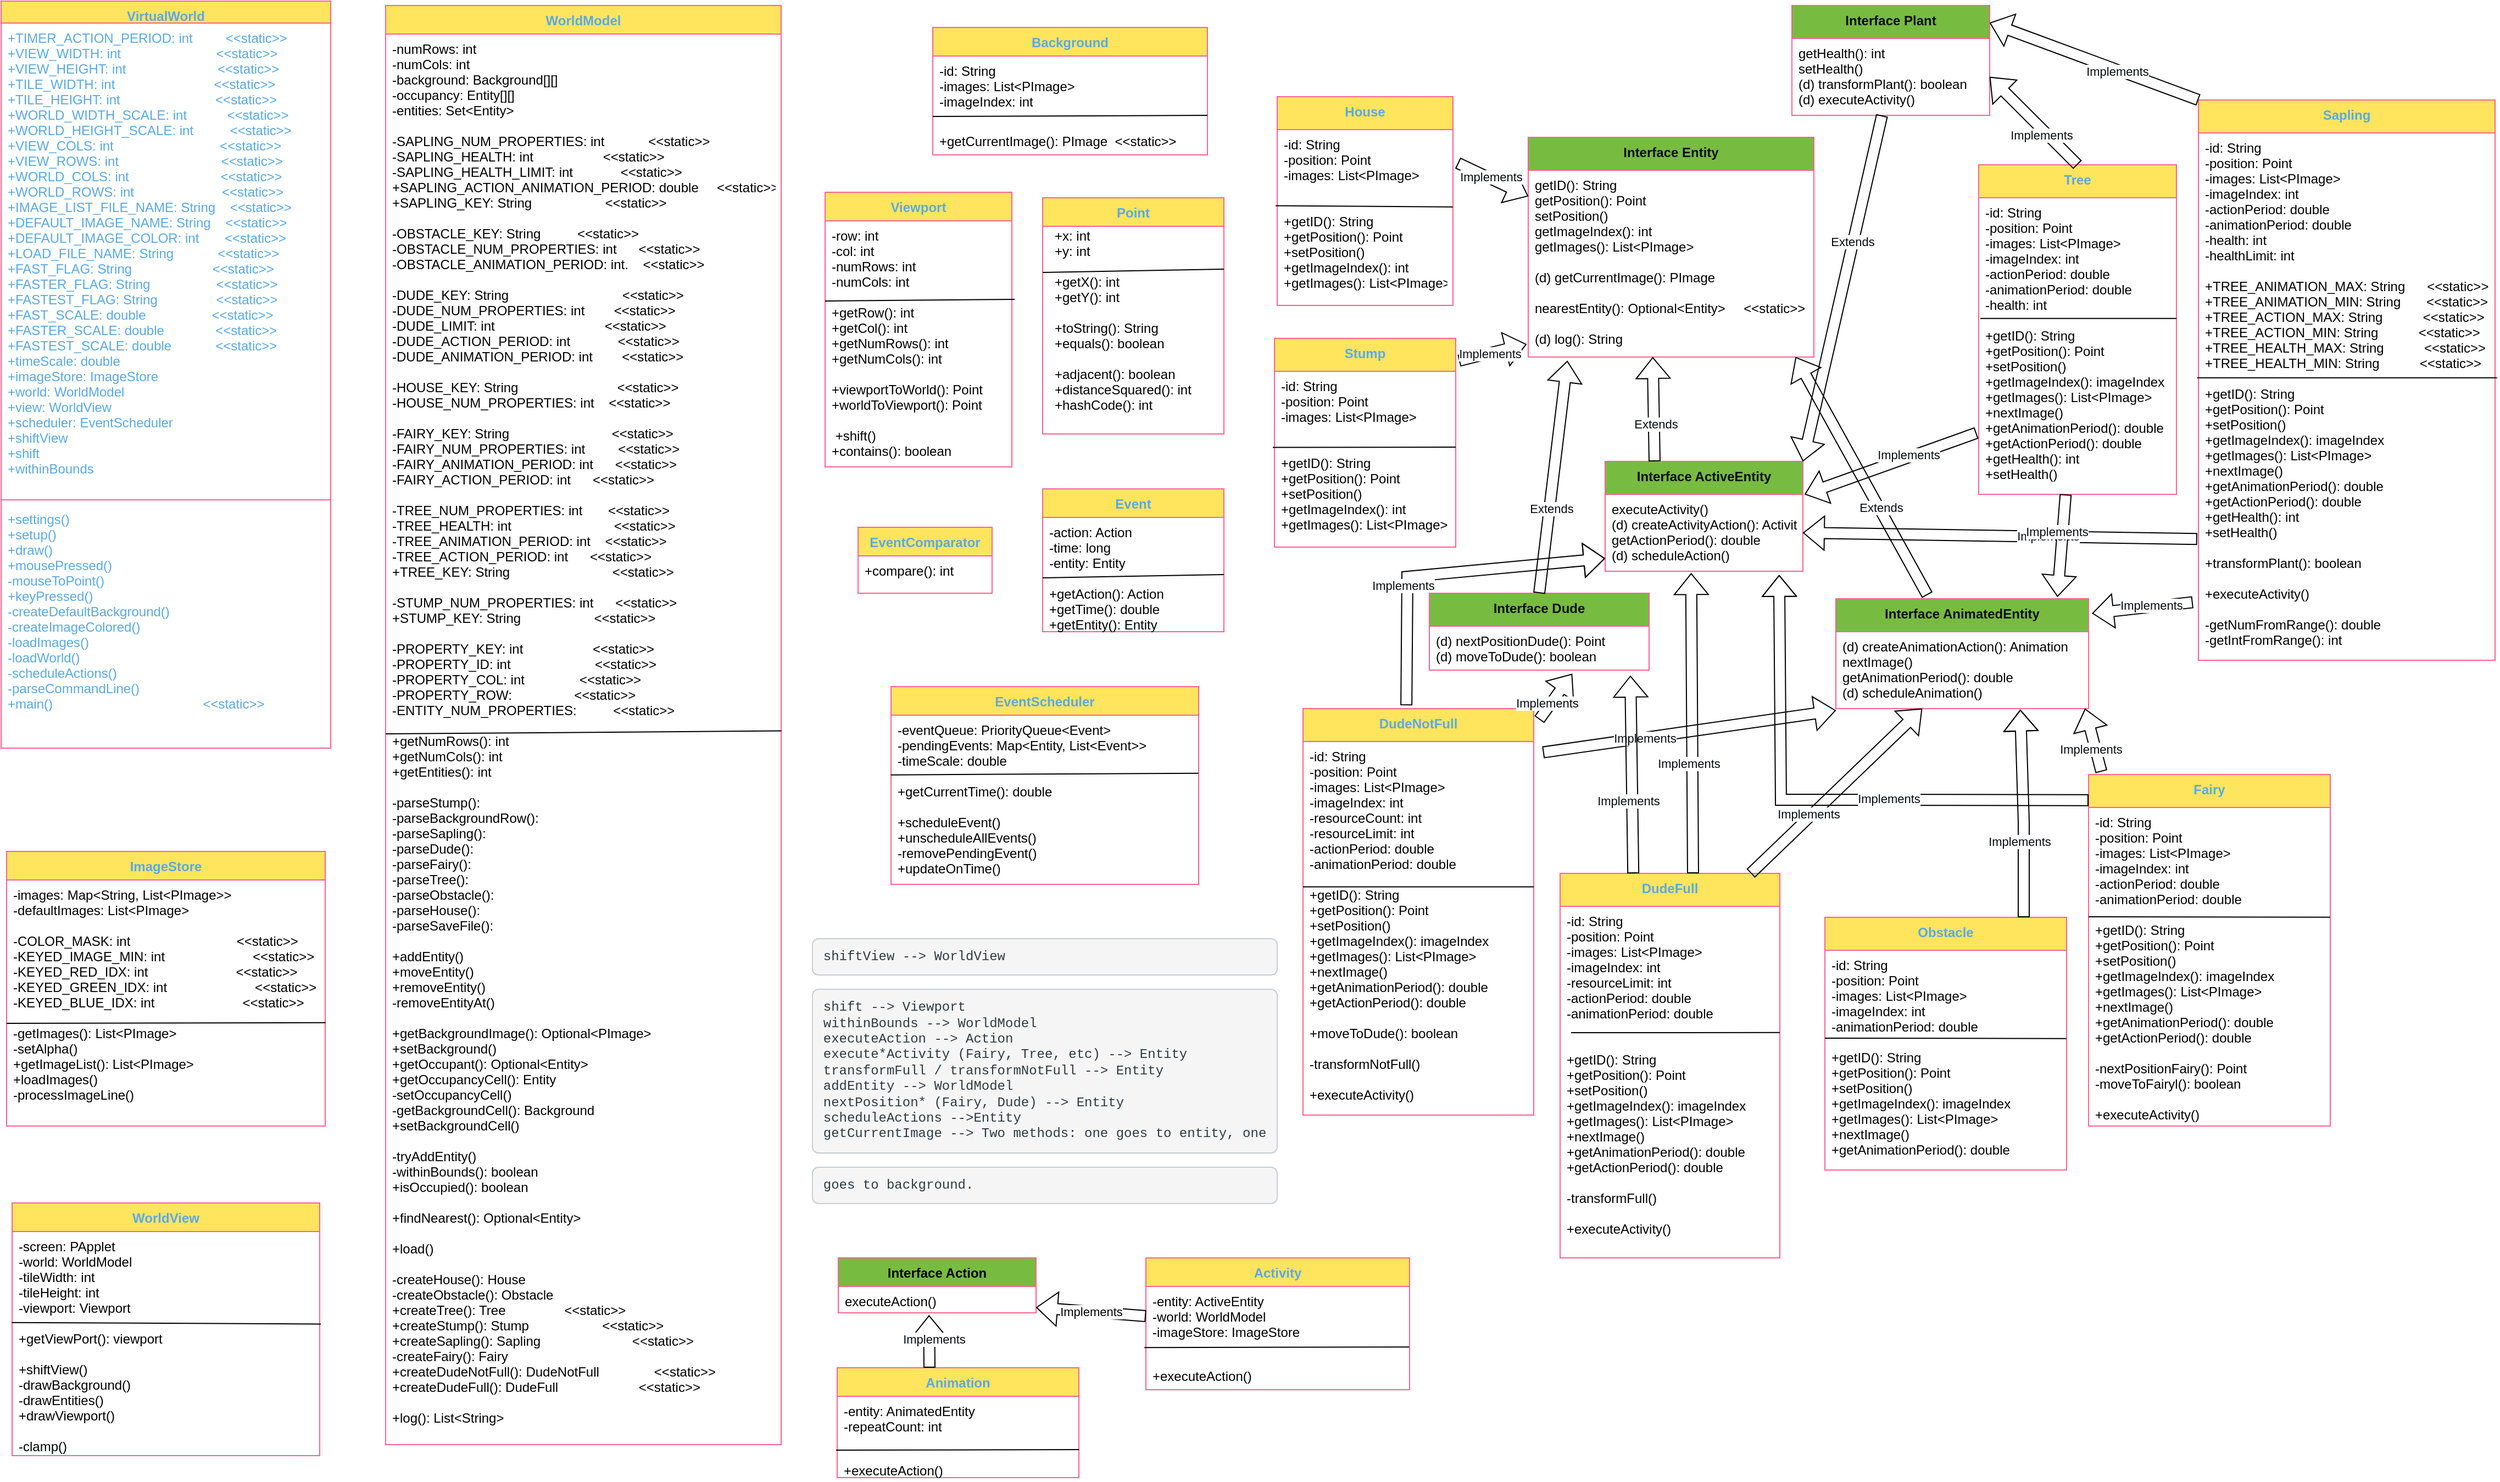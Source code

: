 <mxfile version="20.8.23" type="device" pages="2"><diagram name="Page-1" id="TXwpUNz47B6ZStzFiUqN"><mxGraphModel dx="1865" dy="920" grid="1" gridSize="10" guides="1" tooltips="1" connect="1" arrows="1" fold="1" page="1" pageScale="1" pageWidth="850" pageHeight="1100" math="0" shadow="0"><root><mxCell id="0"/><mxCell id="1" parent="0"/><mxCell id="nH6Q5JwnogoKmwfDpi52-16" value="VirtualWorld" style="swimlane;fontStyle=1;align=center;verticalAlign=top;childLayout=stackLayout;horizontal=1;startSize=20;horizontalStack=0;resizeParent=1;resizeParentMax=0;resizeLast=0;collapsible=1;marginBottom=0;hachureGap=4;pointerEvents=0;fillColor=#FFE45E;strokeColor=#FF6392;fontColor=#5AA9E6;" parent="1" vertex="1"><mxGeometry x="240" y="26" width="300" height="680" as="geometry"/></mxCell><mxCell id="nH6Q5JwnogoKmwfDpi52-17" value="+TIMER_ACTION_PERIOD: int         &lt;&lt;static&gt;&gt;&#10;+VIEW_WIDTH: int                          &lt;&lt;static&gt;&gt;&#10;+VIEW_HEIGHT: int                         &lt;&lt;static&gt;&gt;&#10;+TILE_WIDTH: int                           &lt;&lt;static&gt;&gt;&#10;+TILE_HEIGHT: int                          &lt;&lt;static&gt;&gt;&#10;+WORLD_WIDTH_SCALE: int           &lt;&lt;static&gt;&gt;&#10;+WORLD_HEIGHT_SCALE: int          &lt;&lt;static&gt;&gt;&#10;+VIEW_COLS: int                             &lt;&lt;static&gt;&gt;&#10;+VIEW_ROWS: int                            &lt;&lt;static&gt;&gt;&#10;+WORLD_COLS: int                         &lt;&lt;static&gt;&gt;&#10;+WORLD_ROWS: int                        &lt;&lt;static&gt;&gt;&#10;+IMAGE_LIST_FILE_NAME: String    &lt;&lt;static&gt;&gt;&#10;+DEFAULT_IMAGE_NAME: String    &lt;&lt;static&gt;&gt;&#10;+DEFAULT_IMAGE_COLOR: int       &lt;&lt;static&gt;&gt;&#10;+LOAD_FILE_NAME: String            &lt;&lt;static&gt;&gt;&#10;+FAST_FLAG: String                      &lt;&lt;static&gt;&gt;&#10;+FASTER_FLAG: String                  &lt;&lt;static&gt;&gt;&#10;+FASTEST_FLAG: String                &lt;&lt;static&gt;&gt;&#10;+FAST_SCALE: double                  &lt;&lt;static&gt;&gt;&#10;+FASTER_SCALE: double              &lt;&lt;static&gt;&gt;&#10;+FASTEST_SCALE: double            &lt;&lt;static&gt;&gt;&#10;+timeScale: double&#10;+imageStore: ImageStore&#10;+world: WorldModel&#10;+view: WorldView&#10;+scheduler: EventScheduler&#10;+shiftView&#10;+shift&#10;+withinBounds" style="text;strokeColor=none;fillColor=none;align=left;verticalAlign=top;spacingLeft=4;spacingRight=4;overflow=hidden;rotatable=0;points=[[0,0.5],[1,0.5]];portConstraint=eastwest;fontColor=#5AA9E6;" parent="nH6Q5JwnogoKmwfDpi52-16" vertex="1"><mxGeometry y="20" width="300" height="430" as="geometry"/></mxCell><mxCell id="nH6Q5JwnogoKmwfDpi52-18" value="" style="line;strokeWidth=1;fillColor=none;align=left;verticalAlign=middle;spacingTop=-1;spacingLeft=3;spacingRight=3;rotatable=0;labelPosition=right;points=[];portConstraint=eastwest;strokeColor=#FF6392;fontColor=#5AA9E6;" parent="nH6Q5JwnogoKmwfDpi52-16" vertex="1"><mxGeometry y="450" width="300" height="8" as="geometry"/></mxCell><mxCell id="nH6Q5JwnogoKmwfDpi52-19" value="+settings()&#10;+setup()&#10;+draw()&#10;+mousePressed()&#10;-mouseToPoint()&#10;+keyPressed()&#10;-createDefaultBackground()   &#10;-createImageColored()         &#10;-loadImages()                   &#10;-loadWorld()              &#10;-scheduleActions()                     &#10;-parseCommandLine()  &#10;+main()                                         &lt;&lt;static&gt;&gt;" style="text;strokeColor=none;fillColor=none;align=left;verticalAlign=top;spacingLeft=4;spacingRight=4;overflow=hidden;rotatable=0;points=[[0,0.5],[1,0.5]];portConstraint=eastwest;fontColor=#5AA9E6;" parent="nH6Q5JwnogoKmwfDpi52-16" vertex="1"><mxGeometry y="458" width="300" height="222" as="geometry"/></mxCell><mxCell id="nH6Q5JwnogoKmwfDpi52-20" value="WorldModel" style="swimlane;fontStyle=1;align=center;verticalAlign=top;childLayout=stackLayout;horizontal=1;startSize=26;horizontalStack=0;resizeParent=1;resizeParentMax=0;resizeLast=0;collapsible=1;marginBottom=0;hachureGap=4;pointerEvents=0;fontColor=#5AA9E6;strokeColor=#FF6392;fillColor=#FFE45E;" parent="1" vertex="1"><mxGeometry x="590" y="30" width="360" height="1310" as="geometry"/></mxCell><mxCell id="Fvl2VUVtWnRJ1r3BOKKb-116" value="" style="endArrow=none;html=1;rounded=0;hachureGap=4;fontFamily=Architects Daughter;fontSource=https%3A%2F%2Ffonts.googleapis.com%2Fcss%3Ffamily%3DArchitects%2BDaughter;fontSize=16;exitX=-0.006;exitY=0.042;exitDx=0;exitDy=0;exitPerimeter=0;entryX=1.001;entryY=0.494;entryDx=0;entryDy=0;entryPerimeter=0;" parent="nH6Q5JwnogoKmwfDpi52-20" target="nH6Q5JwnogoKmwfDpi52-21" edge="1"><mxGeometry width="50" height="50" relative="1" as="geometry"><mxPoint y="663" as="sourcePoint"/><mxPoint x="400" y="710" as="targetPoint"/></mxGeometry></mxCell><mxCell id="nH6Q5JwnogoKmwfDpi52-21" value="-numRows: int&#10;-numCols: int&#10;-background: Background[][]&#10;-occupancy: Entity[][]&#10;-entities: Set&lt;Entity&gt;&#10;&#10;-SAPLING_NUM_PROPERTIES: int            &lt;&lt;static&gt;&gt;&#10;-SAPLING_HEALTH: int                   &lt;&lt;static&gt;&gt;&#10;-SAPLING_HEALTH_LIMIT: int             &lt;&lt;static&gt;&gt;&#10;+SAPLING_ACTION_ANIMATION_PERIOD: double     &lt;&lt;static&gt;&gt;&#10;+SAPLING_KEY: String                    &lt;&lt;static&gt;&gt;&#10;&#10;-OBSTACLE_KEY: String          &lt;&lt;static&gt;&gt;&#10;-OBSTACLE_NUM_PROPERTIES: int      &lt;&lt;static&gt;&gt;&#10;-OBSTACLE_ANIMATION_PERIOD: int.    &lt;&lt;static&gt;&gt;&#10;&#10;-DUDE_KEY: String                               &lt;&lt;static&gt;&gt;&#10;-DUDE_NUM_PROPERTIES: int        &lt;&lt;static&gt;&gt;&#10;-DUDE_LIMIT: int                              &lt;&lt;static&gt;&gt;&#10;-DUDE_ACTION_PERIOD: int             &lt;&lt;static&gt;&gt;&#10;-DUDE_ANIMATION_PERIOD: int        &lt;&lt;static&gt;&gt;&#10;&#10;-HOUSE_KEY: String                           &lt;&lt;static&gt;&gt;&#10;-HOUSE_NUM_PROPERTIES: int    &lt;&lt;static&gt;&gt;&#10;&#10;-FAIRY_KEY: String                            &lt;&lt;static&gt;&gt;&#10;-FAIRY_NUM_PROPERTIES: int         &lt;&lt;static&gt;&gt;&#10;-FAIRY_ANIMATION_PERIOD: int      &lt;&lt;static&gt;&gt;&#10;-FAIRY_ACTION_PERIOD: int      &lt;&lt;static&gt;&gt;&#10;&#10;-TREE_NUM_PROPERTIES: int       &lt;&lt;static&gt;&gt;&#10;-TREE_HEALTH: int                            &lt;&lt;static&gt;&gt;&#10;-TREE_ANIMATION_PERIOD: int    &lt;&lt;static&gt;&gt;&#10;-TREE_ACTION_PERIOD: int      &lt;&lt;static&gt;&gt;&#10;+TREE_KEY: String                            &lt;&lt;static&gt;&gt;&#10;&#10;-STUMP_NUM_PROPERTIES: int      &lt;&lt;static&gt;&gt;&#10;+STUMP_KEY: String                    &lt;&lt;static&gt;&gt;&#10;&#10;-PROPERTY_KEY: int                   &lt;&lt;static&gt;&gt;&#10;-PROPERTY_ID: int                       &lt;&lt;static&gt;&gt;&#10;-PROPERTY_COL: int               &lt;&lt;static&gt;&gt;&#10;-PROPERTY_ROW:                 &lt;&lt;static&gt;&gt;&#10;-ENTITY_NUM_PROPERTIES:          &lt;&lt;static&gt;&gt;&#10;&#10;+getNumRows(): int&#10;+getNumCols(): int&#10;+getEntities(): int&#10;&#10;-parseStump():&#10;-parseBackgroundRow():  &#10;-parseSapling():     &#10;-parseDude():    &#10;-parseFairy():    &#10;-parseTree():   &#10;-parseObstacle():&#10;-parseHouse():&#10;-parseSaveFile():&#10;&#10;+addEntity()      &#10;+moveEntity() &#10;+removeEntity()      &#10;-removeEntityAt()&#10;&#10;+getBackgroundImage(): Optional&lt;PImage&gt;&#10;+setBackground()   &#10;+getOccupant(): Optional&lt;Entity&gt;   &#10;+getOccupancyCell(): Entity    &#10;-setOccupancyCell()         &#10;-getBackgroundCell(): Background &#10;+setBackgroundCell()&#10;&#10;-tryAddEntity()         &#10;-withinBounds(): boolean       &#10;+isOccupied(): boolean     &#10;&#10;+findNearest(): Optional&lt;Entity&gt; &#10;&#10;+load()&#10;&#10;-createHouse(): House &#10;-createObstacle(): Obstacle&#10;+createTree(): Tree                &lt;&lt;static&gt;&gt;&#10;+createStump(): Stump                    &lt;&lt;static&gt;&gt;&#10;+createSapling(): Sapling                         &lt;&lt;static&gt;&gt;&#10;-createFairy(): Fairy&#10;+createDudeNotFull(): DudeNotFull               &lt;&lt;static&gt;&gt;&#10;+createDudeFull(): DudeFull                      &lt;&lt;static&gt;&gt;  &#10;&#10;+log(): List&lt;String&gt;                   &#10;&#10;      " style="text;strokeColor=none;fillColor=none;align=left;verticalAlign=top;spacingLeft=4;spacingRight=4;overflow=hidden;rotatable=0;points=[[0,0.5],[1,0.5]];portConstraint=eastwest;fontColor=#000000;" parent="nH6Q5JwnogoKmwfDpi52-20" vertex="1"><mxGeometry y="26" width="360" height="1284" as="geometry"/></mxCell><mxCell id="nH6Q5JwnogoKmwfDpi52-22" value="WorldView" style="swimlane;fontStyle=1;align=center;verticalAlign=top;childLayout=stackLayout;horizontal=1;startSize=26;horizontalStack=0;resizeParent=1;resizeParentMax=0;resizeLast=0;collapsible=1;marginBottom=0;hachureGap=4;pointerEvents=0;fontColor=#5AA9E6;strokeColor=#FF6392;fillColor=#FFE45E;" parent="1" vertex="1"><mxGeometry x="250" y="1120" width="280" height="230" as="geometry"/></mxCell><mxCell id="Fvl2VUVtWnRJ1r3BOKKb-114" value="" style="endArrow=none;html=1;rounded=0;hachureGap=4;fontFamily=Architects Daughter;fontSource=https%3A%2F%2Ffonts.googleapis.com%2Fcss%3Ffamily%3DArchitects%2BDaughter;fontSize=16;exitX=-0.001;exitY=0.406;exitDx=0;exitDy=0;exitPerimeter=0;entryX=1.004;entryY=0.413;entryDx=0;entryDy=0;entryPerimeter=0;" parent="nH6Q5JwnogoKmwfDpi52-22" source="nH6Q5JwnogoKmwfDpi52-23" target="nH6Q5JwnogoKmwfDpi52-23" edge="1"><mxGeometry width="50" height="50" relative="1" as="geometry"><mxPoint x="-30" y="113" as="sourcePoint"/><mxPoint x="135" y="110" as="targetPoint"/></mxGeometry></mxCell><mxCell id="nH6Q5JwnogoKmwfDpi52-23" value="-screen: PApplet&#10;-world: WorldModel&#10;-tileWidth: int&#10;-tileHeight: int&#10;-viewport: Viewport&#10;&#10;+getViewPort(): viewport&#10;&#10;+shiftView()           &#10;-drawBackground()         &#10;-drawEntities()         &#10;+drawViewport()  &#10;&#10;-clamp()" style="text;strokeColor=none;fillColor=none;align=left;verticalAlign=top;spacingLeft=4;spacingRight=4;overflow=hidden;rotatable=0;points=[[0,0.5],[1,0.5]];portConstraint=eastwest;fontColor=#000000;" parent="nH6Q5JwnogoKmwfDpi52-22" vertex="1"><mxGeometry y="26" width="280" height="204" as="geometry"/></mxCell><mxCell id="nH6Q5JwnogoKmwfDpi52-24" value="EventScheduler" style="swimlane;fontStyle=1;align=center;verticalAlign=top;childLayout=stackLayout;horizontal=1;startSize=26;horizontalStack=0;resizeParent=1;resizeParentMax=0;resizeLast=0;collapsible=1;marginBottom=0;hachureGap=4;pointerEvents=0;fontColor=#5AA9E6;strokeColor=#FF6392;fillColor=#FFE45E;" parent="1" vertex="1"><mxGeometry x="1050" y="650" width="280" height="180" as="geometry"/></mxCell><mxCell id="Fvl2VUVtWnRJ1r3BOKKb-110" value="" style="endArrow=none;html=1;rounded=0;hachureGap=4;fontFamily=Architects Daughter;fontSource=https%3A%2F%2Ffonts.googleapis.com%2Fcss%3Ffamily%3DArchitects%2BDaughter;fontSize=16;exitX=-0.001;exitY=0.353;exitDx=0;exitDy=0;exitPerimeter=0;entryX=0.999;entryY=0.343;entryDx=0;entryDy=0;entryPerimeter=0;" parent="nH6Q5JwnogoKmwfDpi52-24" source="nH6Q5JwnogoKmwfDpi52-25" target="nH6Q5JwnogoKmwfDpi52-25" edge="1"><mxGeometry width="50" height="50" relative="1" as="geometry"><mxPoint x="-49" y="81" as="sourcePoint"/><mxPoint x="192" y="80" as="targetPoint"/></mxGeometry></mxCell><mxCell id="nH6Q5JwnogoKmwfDpi52-25" value="-eventQueue: PriorityQueue&lt;Event&gt;&#10;-pendingEvents: Map&lt;Entity, List&lt;Event&gt;&gt;&#10;-timeScale: double&#10;&#10;+getCurrentTime(): double&#10;&#10;+scheduleEvent()                      &#10;+unscheduleAllEvents()               &#10;-removePendingEvent()        &#10;+updateOnTime()                         &#10;&#10;" style="text;strokeColor=none;fillColor=none;align=left;verticalAlign=top;spacingLeft=4;spacingRight=4;overflow=hidden;rotatable=0;points=[[0,0.5],[1,0.5]];portConstraint=eastwest;fontColor=#000000;" parent="nH6Q5JwnogoKmwfDpi52-24" vertex="1"><mxGeometry y="26" width="280" height="154" as="geometry"/></mxCell><mxCell id="nH6Q5JwnogoKmwfDpi52-26" value="ImageStore" style="swimlane;fontStyle=1;align=center;verticalAlign=top;childLayout=stackLayout;horizontal=1;startSize=26;horizontalStack=0;resizeParent=1;resizeParentMax=0;resizeLast=0;collapsible=1;marginBottom=0;hachureGap=4;pointerEvents=0;fontColor=#5AA9E6;strokeColor=#FF6392;fillColor=#FFE45E;" parent="1" vertex="1"><mxGeometry x="245" y="800" width="290" height="250" as="geometry"/></mxCell><mxCell id="nH6Q5JwnogoKmwfDpi52-27" value="-images: Map&lt;String, List&lt;PImage&gt;&gt;&#10;-defaultImages: List&lt;PImage&gt;&#10;&#10;-COLOR_MASK: int                             &lt;&lt;static&gt;&gt;&#10;-KEYED_IMAGE_MIN: int                        &lt;&lt;static&gt;&gt;&#10;-KEYED_RED_IDX: int                        &lt;&lt;static&gt;&gt;&#10;-KEYED_GREEN_IDX: int                        &lt;&lt;static&gt;&gt;&#10;-KEYED_BLUE_IDX: int                        &lt;&lt;static&gt;&gt;&#10;&#10;-getImages(): List&lt;PImage&gt;       &#10;-setAlpha()   &#10;+getImageList(): List&lt;PImage&gt;  &#10;+loadImages()       &#10;-processImageLine()" style="text;strokeColor=none;fillColor=none;align=left;verticalAlign=top;spacingLeft=4;spacingRight=4;overflow=hidden;rotatable=0;points=[[0,0.5],[1,0.5]];portConstraint=eastwest;fontColor=#000000;" parent="nH6Q5JwnogoKmwfDpi52-26" vertex="1"><mxGeometry y="26" width="290" height="224" as="geometry"/></mxCell><mxCell id="Fvl2VUVtWnRJ1r3BOKKb-115" value="" style="endArrow=none;html=1;rounded=0;hachureGap=4;fontFamily=Architects Daughter;fontSource=https%3A%2F%2Ffonts.googleapis.com%2Fcss%3Ffamily%3DArchitects%2BDaughter;fontSize=16;exitX=-0.006;exitY=0.042;exitDx=0;exitDy=0;exitPerimeter=0;entryX=1.001;entryY=0.58;entryDx=0;entryDy=0;entryPerimeter=0;" parent="nH6Q5JwnogoKmwfDpi52-26" target="nH6Q5JwnogoKmwfDpi52-27" edge="1"><mxGeometry width="50" height="50" relative="1" as="geometry"><mxPoint y="156.5" as="sourcePoint"/><mxPoint x="165" y="153.5" as="targetPoint"/></mxGeometry></mxCell><mxCell id="nH6Q5JwnogoKmwfDpi52-28" value="EventComparator" style="swimlane;fontStyle=1;align=center;verticalAlign=top;childLayout=stackLayout;horizontal=1;startSize=26;horizontalStack=0;resizeParent=1;resizeParentMax=0;resizeLast=0;collapsible=1;marginBottom=0;hachureGap=4;pointerEvents=0;fontColor=#5AA9E6;strokeColor=#FF6392;fillColor=#FFE45E;" parent="1" vertex="1"><mxGeometry x="1020" y="505" width="122" height="60" as="geometry"/></mxCell><mxCell id="nH6Q5JwnogoKmwfDpi52-29" value="+compare(): int" style="text;strokeColor=none;fillColor=none;align=left;verticalAlign=top;spacingLeft=4;spacingRight=4;overflow=hidden;rotatable=0;points=[[0,0.5],[1,0.5]];portConstraint=eastwest;fontColor=#000000;" parent="nH6Q5JwnogoKmwfDpi52-28" vertex="1"><mxGeometry y="26" width="122" height="34" as="geometry"/></mxCell><mxCell id="nH6Q5JwnogoKmwfDpi52-34" value="Background" style="swimlane;fontStyle=1;align=center;verticalAlign=top;childLayout=stackLayout;horizontal=1;startSize=26;horizontalStack=0;resizeParent=1;resizeParentMax=0;resizeLast=0;collapsible=1;marginBottom=0;hachureGap=4;pointerEvents=0;fontColor=#5AA9E6;strokeColor=#FF6392;fillColor=#FFE45E;" parent="1" vertex="1"><mxGeometry x="1088" y="50" width="250" height="116" as="geometry"/></mxCell><mxCell id="nH6Q5JwnogoKmwfDpi52-35" value="-id: String&#10;-images: List&lt;PImage&gt;&#10;-imageIndex: int" style="text;strokeColor=none;fillColor=none;align=left;verticalAlign=top;spacingLeft=4;spacingRight=4;overflow=hidden;rotatable=0;points=[[0,0.5],[1,0.5]];portConstraint=eastwest;" parent="nH6Q5JwnogoKmwfDpi52-34" vertex="1"><mxGeometry y="26" width="250" height="64" as="geometry"/></mxCell><mxCell id="Fvl2VUVtWnRJ1r3BOKKb-26" value="" style="endArrow=none;html=1;rounded=0;hachureGap=4;fontFamily=Architects Daughter;fontSource=https%3A%2F%2Ffonts.googleapis.com%2Fcss%3Ffamily%3DArchitects%2BDaughter;fontSize=16;exitX=-0.006;exitY=0.042;exitDx=0;exitDy=0;exitPerimeter=0;" parent="nH6Q5JwnogoKmwfDpi52-34" edge="1"><mxGeometry width="50" height="50" relative="1" as="geometry"><mxPoint y="81" as="sourcePoint"/><mxPoint x="250" y="80" as="targetPoint"/></mxGeometry></mxCell><mxCell id="nH6Q5JwnogoKmwfDpi52-36" value="+getCurrentImage(): PImage  &lt;&lt;static&gt;&gt;" style="text;strokeColor=none;fillColor=none;align=left;verticalAlign=top;spacingLeft=4;spacingRight=4;overflow=hidden;rotatable=0;points=[[0,0.5],[1,0.5]];portConstraint=eastwest;" parent="nH6Q5JwnogoKmwfDpi52-34" vertex="1"><mxGeometry y="90" width="250" height="26" as="geometry"/></mxCell><mxCell id="nH6Q5JwnogoKmwfDpi52-37" value="Interface Entity" style="swimlane;fontStyle=1;align=center;verticalAlign=top;childLayout=stackLayout;horizontal=1;startSize=30;horizontalStack=0;resizeParent=1;resizeParentMax=0;resizeLast=0;collapsible=1;marginBottom=0;hachureGap=4;pointerEvents=0;fontColor=#060B0F;strokeColor=#FF6392;fillColor=#77bb41;swimlaneFillColor=default;" parent="1" vertex="1"><mxGeometry x="1630" y="150" width="260" height="200" as="geometry"/></mxCell><mxCell id="nH6Q5JwnogoKmwfDpi52-38" value="getID(): String&#10;getPosition(): Point&#10;setPosition()&#10;getImageIndex(): int&#10;getImages(): List&lt;PImage&gt;&#10;&#10;(d) getCurrentImage(): PImage&#10;&#10;nearestEntity(): Optional&lt;Entity&gt;     &lt;&lt;static&gt;&gt;&#10;&#10;(d) log(): String  &#10;&#10;&#10;" style="text;strokeColor=none;fillColor=none;align=left;verticalAlign=top;spacingLeft=4;spacingRight=4;overflow=hidden;rotatable=0;points=[[0,0.5],[1,0.5]];portConstraint=eastwest;" parent="nH6Q5JwnogoKmwfDpi52-37" vertex="1"><mxGeometry y="30" width="260" height="170" as="geometry"/></mxCell><mxCell id="nH6Q5JwnogoKmwfDpi52-39" value="Viewport" style="swimlane;fontStyle=1;align=center;verticalAlign=top;childLayout=stackLayout;horizontal=1;startSize=26;horizontalStack=0;resizeParent=1;resizeParentMax=0;resizeLast=0;collapsible=1;marginBottom=0;hachureGap=4;pointerEvents=0;fontColor=#5AA9E6;strokeColor=#FF6392;fillColor=#FFE45E;" parent="1" vertex="1"><mxGeometry x="990" y="200" width="170" height="250" as="geometry"/></mxCell><mxCell id="Fvl2VUVtWnRJ1r3BOKKb-27" value="" style="endArrow=none;html=1;rounded=0;hachureGap=4;fontFamily=Architects Daughter;fontSource=https%3A%2F%2Ffonts.googleapis.com%2Fcss%3Ffamily%3DArchitects%2BDaughter;fontSize=16;exitX=-0.006;exitY=0.042;exitDx=0;exitDy=0;exitPerimeter=0;entryX=1.015;entryY=0.319;entryDx=0;entryDy=0;entryPerimeter=0;" parent="nH6Q5JwnogoKmwfDpi52-39" target="nH6Q5JwnogoKmwfDpi52-40" edge="1"><mxGeometry width="50" height="50" relative="1" as="geometry"><mxPoint y="98.96" as="sourcePoint"/><mxPoint x="320" y="30" as="targetPoint"/></mxGeometry></mxCell><mxCell id="nH6Q5JwnogoKmwfDpi52-40" value="-row: int&#10;-col: int&#10;-numRows: int&#10;-numCols: int&#10;&#10;+getRow(): int&#10;+getCol(): int&#10;+getNumRows(): int&#10;+getNumCols(): int&#10;&#10;+viewportToWorld(): Point&#10;+worldToViewport(): Point&#10;&#10; +shift() &#10;+contains(): boolean" style="text;strokeColor=none;fillColor=none;align=left;verticalAlign=top;spacingLeft=4;spacingRight=4;overflow=hidden;rotatable=0;points=[[0,0.5],[1,0.5]];portConstraint=eastwest;" parent="nH6Q5JwnogoKmwfDpi52-39" vertex="1"><mxGeometry y="26" width="170" height="224" as="geometry"/></mxCell><mxCell id="nH6Q5JwnogoKmwfDpi52-46" value="Interface Action" style="swimlane;fontStyle=1;align=center;verticalAlign=top;childLayout=stackLayout;horizontal=1;startSize=26;horizontalStack=0;resizeParent=1;resizeParentMax=0;resizeLast=0;collapsible=1;marginBottom=0;hachureGap=4;pointerEvents=0;fontColor=#000000;strokeColor=#FF6392;fillColor=#77bb41;" parent="1" vertex="1"><mxGeometry x="1002" y="1170" width="180" height="50" as="geometry"/></mxCell><mxCell id="nH6Q5JwnogoKmwfDpi52-47" value="executeAction()&#10;&#10;&#10;&#10;" style="text;strokeColor=none;fillColor=none;align=left;verticalAlign=top;spacingLeft=4;spacingRight=4;overflow=hidden;rotatable=0;points=[[0,0.5],[1,0.5]];portConstraint=eastwest;" parent="nH6Q5JwnogoKmwfDpi52-46" vertex="1"><mxGeometry y="26" width="180" height="24" as="geometry"/></mxCell><mxCell id="nH6Q5JwnogoKmwfDpi52-52" value="&lt;div style=&quot;text-align: left; font-size: 16px;&quot;&gt;&lt;br&gt;&lt;/div&gt;&lt;div style=&quot;text-align: left; font-size: 16px;&quot;&gt;&lt;div style=&quot;border-color: var(--border-color);&quot;&gt;&lt;font style=&quot;border-color: var(--border-color);&quot;&gt;&lt;pre style=&quot;border: 1px solid rgb(199, 205, 209); font-family: Monaco, Menlo, Consolas, &amp;quot;Courier New&amp;quot;, monospace; font-size: 0.75rem; border-radius: 6px; background-color: rgb(245, 245, 245); color: rgb(45, 59, 69); padding: 9px; margin-top: 0px; margin-bottom: 12px; line-height: 1.2; word-break: break-all; word-wrap: break-word; caret-color: rgb(45, 59, 69);&quot;&gt;shiftView --&amp;gt; WorldView&lt;/pre&gt;&lt;pre style=&quot;border: 1px solid rgb(199, 205, 209); font-family: Monaco, Menlo, Consolas, &amp;quot;Courier New&amp;quot;, monospace; font-size: 0.75rem; border-radius: 6px; background-color: rgb(245, 245, 245); color: rgb(45, 59, 69); padding: 9px; margin-top: 0px; margin-bottom: 12px; line-height: 1.2; word-break: break-all; word-wrap: break-word; caret-color: rgb(45, 59, 69);&quot;&gt;shift --&amp;gt; Viewport&lt;br style=&quot;border-color: var(--border-color);&quot;&gt;withinBounds --&amp;gt; WorldModel&lt;br style=&quot;border-color: var(--border-color);&quot;&gt;executeAction --&amp;gt; Action&lt;br style=&quot;border-color: var(--border-color);&quot;&gt;execute*Activity (Fairy, Tree, etc) --&amp;gt; Entity&lt;br style=&quot;border-color: var(--border-color);&quot;&gt;transformFull / transformNotFull --&amp;gt; Entity&lt;br style=&quot;border-color: var(--border-color);&quot;&gt;addEntity --&amp;gt; WorldModel&lt;br style=&quot;border-color: var(--border-color);&quot;&gt;nextPosition* (Fairy, Dude) --&amp;gt; Entity&lt;br style=&quot;border-color: var(--border-color);&quot;&gt;scheduleActions --&amp;gt;Entity&lt;br style=&quot;border-color: var(--border-color);&quot;&gt;getCurrentImage --&amp;gt; Two methods: one goes to entity, one&lt;/pre&gt;&lt;pre style=&quot;border: 1px solid rgb(199, 205, 209); font-family: Monaco, Menlo, Consolas, &amp;quot;Courier New&amp;quot;, monospace; font-size: 0.75rem; border-radius: 6px; background-color: rgb(245, 245, 245); color: rgb(45, 59, 69); padding: 9px; margin-top: 0px; margin-bottom: 12px; line-height: 1.2; word-break: break-all; word-wrap: break-word; caret-color: rgb(45, 59, 69);&quot;&gt;goes to background.&lt;/pre&gt;&lt;/font&gt;&lt;/div&gt;&lt;div style=&quot;border-color: var(--border-color);&quot;&gt;&lt;font style=&quot;border-color: var(--border-color);&quot;&gt;&lt;br style=&quot;border-color: var(--border-color);&quot;&gt;&lt;/font&gt;&lt;/div&gt;&lt;div style=&quot;border-color: var(--border-color);&quot;&gt;&lt;br&gt;&lt;/div&gt;&lt;/div&gt;" style="rounded=0;whiteSpace=wrap;html=1;" parent="1" vertex="1"><mxGeometry x="985" y="980" width="410" height="70" as="geometry"/></mxCell><mxCell id="nH6Q5JwnogoKmwfDpi52-54" value="Event" style="swimlane;fontStyle=1;align=center;verticalAlign=top;childLayout=stackLayout;horizontal=1;startSize=26;horizontalStack=0;resizeParent=1;resizeParentMax=0;resizeLast=0;collapsible=1;marginBottom=0;hachureGap=4;pointerEvents=0;fontColor=#5AA9E6;strokeColor=#FF6392;fillColor=#FFE45E;" parent="1" vertex="1"><mxGeometry x="1188" y="470" width="165" height="130" as="geometry"/></mxCell><mxCell id="nH6Q5JwnogoKmwfDpi52-55" value="-action: Action&#10;-time: long&#10;-entity: Entity&#10;&#10;+getAction(): Action&#10;+getTime(): double&#10;+getEntity(): Entity" style="text;strokeColor=none;fillColor=none;align=left;verticalAlign=top;spacingLeft=4;spacingRight=4;overflow=hidden;rotatable=0;points=[[0,0.5],[1,0.5]];portConstraint=eastwest;" parent="nH6Q5JwnogoKmwfDpi52-54" vertex="1"><mxGeometry y="26" width="165" height="104" as="geometry"/></mxCell><mxCell id="Fvl2VUVtWnRJ1r3BOKKb-111" value="" style="endArrow=none;html=1;rounded=0;hachureGap=4;fontFamily=Architects Daughter;fontSource=https%3A%2F%2Ffonts.googleapis.com%2Fcss%3Ffamily%3DArchitects%2BDaughter;fontSize=16;exitX=-0.006;exitY=0.042;exitDx=0;exitDy=0;exitPerimeter=0;entryX=1;entryY=0.5;entryDx=0;entryDy=0;" parent="nH6Q5JwnogoKmwfDpi52-54" target="nH6Q5JwnogoKmwfDpi52-55" edge="1"><mxGeometry width="50" height="50" relative="1" as="geometry"><mxPoint y="81" as="sourcePoint"/><mxPoint x="241" y="80" as="targetPoint"/></mxGeometry></mxCell><mxCell id="Fvl2VUVtWnRJ1r3BOKKb-15" value="Animation" style="swimlane;fontStyle=1;align=center;verticalAlign=top;childLayout=stackLayout;horizontal=1;startSize=26;horizontalStack=0;resizeParent=1;resizeParentMax=0;resizeLast=0;collapsible=1;marginBottom=0;hachureGap=4;pointerEvents=0;fontColor=#5AA9E6;strokeColor=#FF6392;fillColor=#FFE45E;" parent="1" vertex="1"><mxGeometry x="1001" y="1270" width="220" height="100" as="geometry"/></mxCell><mxCell id="Fvl2VUVtWnRJ1r3BOKKb-16" value="-entity: AnimatedEntity&#10;-repeatCount: int&#10;&#10;&#10;&#10;" style="text;strokeColor=none;fillColor=none;align=left;verticalAlign=top;spacingLeft=4;spacingRight=4;overflow=hidden;rotatable=0;points=[[0,0.5],[1,0.5]];portConstraint=eastwest;" parent="Fvl2VUVtWnRJ1r3BOKKb-15" vertex="1"><mxGeometry y="26" width="220" height="54" as="geometry"/></mxCell><mxCell id="Fvl2VUVtWnRJ1r3BOKKb-17" value="+executeAction() &#10;" style="text;strokeColor=none;fillColor=none;align=left;verticalAlign=top;spacingLeft=4;spacingRight=4;overflow=hidden;rotatable=0;points=[[0,0.5],[1,0.5]];portConstraint=eastwest;horizontal=1;fontColor=#000000;labelBackgroundColor=none;" parent="Fvl2VUVtWnRJ1r3BOKKb-15" vertex="1"><mxGeometry y="80" width="220" height="20" as="geometry"/></mxCell><mxCell id="Fvl2VUVtWnRJ1r3BOKKb-23" value="" style="endArrow=none;html=1;rounded=0;hachureGap=4;fontFamily=Architects Daughter;fontSource=https%3A%2F%2Ffonts.googleapis.com%2Fcss%3Ffamily%3DArchitects%2BDaughter;fontSize=16;exitX=-0.006;exitY=0.042;exitDx=0;exitDy=0;exitPerimeter=0;entryX=1.001;entryY=-0.274;entryDx=0;entryDy=0;entryPerimeter=0;" parent="Fvl2VUVtWnRJ1r3BOKKb-15" target="Fvl2VUVtWnRJ1r3BOKKb-17" edge="1"><mxGeometry width="50" height="50" relative="1" as="geometry"><mxPoint x="-1" y="75" as="sourcePoint"/><mxPoint x="240" y="74" as="targetPoint"/></mxGeometry></mxCell><mxCell id="Fvl2VUVtWnRJ1r3BOKKb-18" value="Activity" style="swimlane;fontStyle=1;align=center;verticalAlign=top;childLayout=stackLayout;horizontal=1;startSize=26;horizontalStack=0;resizeParent=1;resizeParentMax=0;resizeLast=0;collapsible=1;marginBottom=0;hachureGap=4;pointerEvents=0;fontColor=#5AA9E6;strokeColor=#FF6392;fillColor=#FFE45E;" parent="1" vertex="1"><mxGeometry x="1282" y="1170" width="240" height="120" as="geometry"/></mxCell><mxCell id="Fvl2VUVtWnRJ1r3BOKKb-19" value="-entity: ActiveEntity&#10;-world: WorldModel&#10;-imageStore: ImageStore&#10;&#10;" style="text;strokeColor=none;fillColor=none;align=left;verticalAlign=top;spacingLeft=4;spacingRight=4;overflow=hidden;rotatable=0;points=[[0,0.5],[1,0.5]];portConstraint=eastwest;" parent="Fvl2VUVtWnRJ1r3BOKKb-18" vertex="1"><mxGeometry y="26" width="240" height="54" as="geometry"/></mxCell><mxCell id="Fvl2VUVtWnRJ1r3BOKKb-20" value="&#10;+executeAction()" style="text;strokeColor=none;fillColor=none;align=left;verticalAlign=top;spacingLeft=4;spacingRight=4;overflow=hidden;rotatable=0;points=[[0,0.5],[1,0.5]];portConstraint=eastwest;horizontal=1;fontColor=#000000;labelBackgroundColor=none;" parent="Fvl2VUVtWnRJ1r3BOKKb-18" vertex="1"><mxGeometry y="80" width="240" height="40" as="geometry"/></mxCell><mxCell id="Fvl2VUVtWnRJ1r3BOKKb-21" value="" style="endArrow=none;html=1;rounded=0;hachureGap=4;fontFamily=Architects Daughter;fontSource=https%3A%2F%2Ffonts.googleapis.com%2Fcss%3Ffamily%3DArchitects%2BDaughter;fontSize=16;exitX=-0.006;exitY=0.042;exitDx=0;exitDy=0;exitPerimeter=0;entryX=0.999;entryY=0.027;entryDx=0;entryDy=0;entryPerimeter=0;" parent="Fvl2VUVtWnRJ1r3BOKKb-18" source="Fvl2VUVtWnRJ1r3BOKKb-20" target="Fvl2VUVtWnRJ1r3BOKKb-20" edge="1"><mxGeometry width="50" height="50" relative="1" as="geometry"><mxPoint x="-228" y="249" as="sourcePoint"/><mxPoint x="230" y="80" as="targetPoint"/></mxGeometry></mxCell><mxCell id="Fvl2VUVtWnRJ1r3BOKKb-24" value="" style="shape=flexArrow;endArrow=classic;html=1;rounded=0;fontColor=#000000;entryX=0.459;entryY=1.091;entryDx=0;entryDy=0;entryPerimeter=0;" parent="1" target="nH6Q5JwnogoKmwfDpi52-47" edge="1"><mxGeometry width="50" height="50" relative="1" as="geometry"><mxPoint x="1085" y="1270" as="sourcePoint"/><mxPoint x="992" y="1700" as="targetPoint"/></mxGeometry></mxCell><mxCell id="Fvl2VUVtWnRJ1r3BOKKb-39" value="Implements" style="edgeLabel;html=1;align=center;verticalAlign=middle;resizable=0;points=[];fontColor=#060B0F;" parent="Fvl2VUVtWnRJ1r3BOKKb-24" vertex="1" connectable="0"><mxGeometry x="0.089" y="-4" relative="1" as="geometry"><mxPoint as="offset"/></mxGeometry></mxCell><mxCell id="Fvl2VUVtWnRJ1r3BOKKb-25" value="Implements" style="shape=flexArrow;endArrow=classic;html=1;rounded=0;fontColor=#000000;exitX=0;exitY=0.5;exitDx=0;exitDy=0;" parent="1" source="Fvl2VUVtWnRJ1r3BOKKb-19" target="nH6Q5JwnogoKmwfDpi52-47" edge="1"><mxGeometry width="50" height="50" relative="1" as="geometry"><mxPoint x="1372" y="1300" as="sourcePoint"/><mxPoint x="1132" y="1686" as="targetPoint"/></mxGeometry></mxCell><mxCell id="Fvl2VUVtWnRJ1r3BOKKb-28" value="Stump" style="swimlane;fontStyle=1;align=center;verticalAlign=top;childLayout=stackLayout;horizontal=1;startSize=30;horizontalStack=0;resizeParent=1;resizeParentMax=0;resizeLast=0;collapsible=1;marginBottom=0;hachureGap=4;pointerEvents=0;fontColor=#5AA9E6;strokeColor=#FF6392;fillColor=#FFE45E;" parent="1" vertex="1"><mxGeometry x="1399" y="333" width="165" height="190" as="geometry"/></mxCell><mxCell id="Fvl2VUVtWnRJ1r3BOKKb-31" value="Interface ActiveEntity" style="swimlane;fontStyle=1;align=center;verticalAlign=top;childLayout=stackLayout;horizontal=1;startSize=30;horizontalStack=0;resizeParent=1;resizeParentMax=0;resizeLast=0;collapsible=1;marginBottom=0;hachureGap=4;pointerEvents=0;fontColor=#060B0F;strokeColor=#FF6392;fillColor=#77bb41;swimlaneFillColor=default;" parent="1" vertex="1"><mxGeometry x="1700" y="445" width="180" height="100" as="geometry"/></mxCell><mxCell id="Fvl2VUVtWnRJ1r3BOKKb-32" value="executeActivity()&#10;(d) createActivityAction(): Activity&#10;getActionPeriod(): double&#10;(d) scheduleAction()&#10;" style="text;strokeColor=none;fillColor=none;align=left;verticalAlign=top;spacingLeft=4;spacingRight=4;overflow=hidden;rotatable=0;points=[[0,0.5],[1,0.5]];portConstraint=eastwest;" parent="Fvl2VUVtWnRJ1r3BOKKb-31" vertex="1"><mxGeometry y="30" width="180" height="70" as="geometry"/></mxCell><mxCell id="Fvl2VUVtWnRJ1r3BOKKb-33" value="Interface AnimatedEntity" style="swimlane;fontStyle=1;align=center;verticalAlign=top;childLayout=stackLayout;horizontal=1;startSize=30;horizontalStack=0;resizeParent=1;resizeParentMax=0;resizeLast=0;collapsible=1;marginBottom=0;hachureGap=4;pointerEvents=0;fontColor=#060B0F;strokeColor=#FF6392;fillColor=#77bb41;swimlaneFillColor=default;" parent="1" vertex="1"><mxGeometry x="1910" y="570" width="230" height="100" as="geometry"/></mxCell><mxCell id="Fvl2VUVtWnRJ1r3BOKKb-34" value="(d) createAnimationAction(): Animation&#10;nextImage()&#10;getAnimationPeriod(): double&#10;(d) scheduleAnimation()&#10;&#10;" style="text;strokeColor=none;fillColor=none;align=left;verticalAlign=top;spacingLeft=4;spacingRight=4;overflow=hidden;rotatable=0;points=[[0,0.5],[1,0.5]];portConstraint=eastwest;" parent="Fvl2VUVtWnRJ1r3BOKKb-33" vertex="1"><mxGeometry y="30" width="230" height="70" as="geometry"/></mxCell><mxCell id="Fvl2VUVtWnRJ1r3BOKKb-35" value="" style="shape=flexArrow;endArrow=classic;html=1;rounded=0;fontColor=#000000;entryX=0.436;entryY=1;entryDx=0;entryDy=0;entryPerimeter=0;exitX=0.25;exitY=0;exitDx=0;exitDy=0;" parent="1" edge="1" target="nH6Q5JwnogoKmwfDpi52-38" source="Fvl2VUVtWnRJ1r3BOKKb-31"><mxGeometry width="50" height="50" relative="1" as="geometry"><mxPoint x="1723" y="400" as="sourcePoint"/><mxPoint x="1723" y="318.98" as="targetPoint"/></mxGeometry></mxCell><mxCell id="Fvl2VUVtWnRJ1r3BOKKb-36" value="Extends" style="edgeLabel;html=1;align=center;verticalAlign=middle;resizable=0;points=[];fontColor=#060B0F;" parent="Fvl2VUVtWnRJ1r3BOKKb-35" vertex="1" connectable="0"><mxGeometry x="-0.269" y="-1" relative="1" as="geometry"><mxPoint as="offset"/></mxGeometry></mxCell><mxCell id="Fvl2VUVtWnRJ1r3BOKKb-37" value="" style="shape=flexArrow;endArrow=classic;html=1;rounded=0;fontColor=#000000;entryX=0.936;entryY=1;entryDx=0;entryDy=0;entryPerimeter=0;exitX=0.362;exitY=-0.033;exitDx=0;exitDy=0;exitPerimeter=0;" parent="1" source="Fvl2VUVtWnRJ1r3BOKKb-33" target="nH6Q5JwnogoKmwfDpi52-38" edge="1"><mxGeometry width="50" height="50" relative="1" as="geometry"><mxPoint x="1998" y="520" as="sourcePoint"/><mxPoint x="1933" y="220" as="targetPoint"/></mxGeometry></mxCell><mxCell id="Fvl2VUVtWnRJ1r3BOKKb-38" value="Extends" style="edgeLabel;html=1;align=center;verticalAlign=middle;resizable=0;points=[];fontColor=#060B0F;" parent="Fvl2VUVtWnRJ1r3BOKKb-37" vertex="1" connectable="0"><mxGeometry x="-0.269" y="-1" relative="1" as="geometry"><mxPoint as="offset"/></mxGeometry></mxCell><mxCell id="nH6Q5JwnogoKmwfDpi52-44" value="Point" style="swimlane;fontStyle=1;align=center;verticalAlign=top;childLayout=stackLayout;horizontal=1;startSize=26;horizontalStack=0;resizeParent=1;resizeParentMax=0;resizeLast=0;collapsible=1;marginBottom=0;hachureGap=4;pointerEvents=0;fontColor=#5AA9E6;strokeColor=#FF6392;fillColor=#FFE45E;" parent="1" vertex="1"><mxGeometry x="1188" y="205" width="165" height="215" as="geometry"/></mxCell><mxCell id="Fvl2VUVtWnRJ1r3BOKKb-30" value="-id: String&#10;-position: Point&#10;-images: List&lt;PImage&gt;&#10;&#10;&#10;+getID(): String&#10;+getPosition(): Point&#10;+setPosition()&#10;+getImageIndex(): int&#10;+getImages(): List&lt;PImage&gt;&#10;&#10;&#10;&#10;" style="text;strokeColor=none;fillColor=none;align=left;verticalAlign=top;spacingLeft=4;spacingRight=4;overflow=hidden;rotatable=0;points=[[0,0.5],[1,0.5]];portConstraint=eastwest;" parent="1" vertex="1"><mxGeometry x="1399" y="363" width="165" height="160" as="geometry"/></mxCell><mxCell id="Fvl2VUVtWnRJ1r3BOKKb-29" value="" style="endArrow=none;html=1;rounded=0;hachureGap=4;fontFamily=Architects Daughter;fontSource=https%3A%2F%2Ffonts.googleapis.com%2Fcss%3Ffamily%3DArchitects%2BDaughter;fontSize=16;entryX=-0.009;entryY=0.433;entryDx=0;entryDy=0;entryPerimeter=0;" parent="1" target="Fvl2VUVtWnRJ1r3BOKKb-30" edge="1"><mxGeometry width="50" height="50" relative="1" as="geometry"><mxPoint x="1564" y="431.96" as="sourcePoint"/><mxPoint x="1925.7" y="413" as="targetPoint"/></mxGeometry></mxCell><mxCell id="Fvl2VUVtWnRJ1r3BOKKb-44" value="DudeFull" style="swimlane;fontStyle=1;align=center;verticalAlign=top;childLayout=stackLayout;horizontal=1;startSize=30;horizontalStack=0;resizeParent=1;resizeParentMax=0;resizeLast=0;collapsible=1;marginBottom=0;hachureGap=4;pointerEvents=0;fontColor=#5AA9E6;strokeColor=#FF6392;fillColor=#FFE45E;" parent="1" vertex="1"><mxGeometry x="1659" y="820" width="200" height="350" as="geometry"/></mxCell><mxCell id="Fvl2VUVtWnRJ1r3BOKKb-56" value="" style="endArrow=none;html=1;rounded=0;hachureGap=4;fontFamily=Architects Daughter;fontSource=https%3A%2F%2Ffonts.googleapis.com%2Fcss%3Ffamily%3DArchitects%2BDaughter;fontSize=16;exitX=1;exitY=0.359;exitDx=0;exitDy=0;exitPerimeter=0;" parent="Fvl2VUVtWnRJ1r3BOKKb-44" source="Fvl2VUVtWnRJ1r3BOKKb-45" edge="1"><mxGeometry width="50" height="50" relative="1" as="geometry"><mxPoint x="299.78" y="137" as="sourcePoint"/><mxPoint x="10" y="145" as="targetPoint"/></mxGeometry></mxCell><mxCell id="Fvl2VUVtWnRJ1r3BOKKb-45" value="-id: String&#10;-position: Point&#10;-images: List&lt;PImage&gt;&#10;-imageIndex: int &#10;-resourceLimit: int&#10;-actionPeriod: double&#10;-animationPeriod: double&#10;&#10;&#10;+getID(): String&#10;+getPosition(): Point&#10;+setPosition()&#10;+getImageIndex(): imageIndex&#10;+getImages(): List&lt;PImage&gt;&#10;+nextImage()&#10;+getAnimationPeriod(): double&#10;+getActionPeriod(): double&#10;&#10;-transformFull()  &#10;&#10;+executeActivity() &#10;&#10;&#10;&#10;" style="text;strokeColor=none;fillColor=none;align=left;verticalAlign=top;spacingLeft=4;spacingRight=4;overflow=hidden;rotatable=0;points=[[0,0.5],[1,0.5]];portConstraint=eastwest;" parent="Fvl2VUVtWnRJ1r3BOKKb-44" vertex="1"><mxGeometry y="30" width="200" height="320" as="geometry"/></mxCell><mxCell id="Fvl2VUVtWnRJ1r3BOKKb-47" value="House" style="swimlane;fontStyle=1;align=center;verticalAlign=top;childLayout=stackLayout;horizontal=1;startSize=30;horizontalStack=0;resizeParent=1;resizeParentMax=0;resizeLast=0;collapsible=1;marginBottom=0;hachureGap=4;pointerEvents=0;fontColor=#5AA9E6;strokeColor=#FF6392;fillColor=#FFE45E;" parent="1" vertex="1"><mxGeometry x="1401.5" y="113" width="160" height="190" as="geometry"/></mxCell><mxCell id="Fvl2VUVtWnRJ1r3BOKKb-48" value="-id: String&#10;-position: Point&#10;-images: List&lt;PImage&gt;&#10;&#10;&#10;+getID(): String&#10;+getPosition(): Point&#10;+setPosition()&#10;+getImageIndex(): int&#10;+getImages(): List&lt;PImage&gt;&#10;&#10;&#10;&#10;" style="text;strokeColor=none;fillColor=none;align=left;verticalAlign=top;spacingLeft=4;spacingRight=4;overflow=hidden;rotatable=0;points=[[0,0.5],[1,0.5]];portConstraint=eastwest;" parent="Fvl2VUVtWnRJ1r3BOKKb-47" vertex="1"><mxGeometry y="30" width="160" height="160" as="geometry"/></mxCell><mxCell id="Fvl2VUVtWnRJ1r3BOKKb-49" value="" style="endArrow=none;html=1;rounded=0;hachureGap=4;fontFamily=Architects Daughter;fontSource=https%3A%2F%2Ffonts.googleapis.com%2Fcss%3Ffamily%3DArchitects%2BDaughter;fontSize=16;entryX=-0.009;entryY=0.433;entryDx=0;entryDy=0;entryPerimeter=0;exitX=0.999;exitY=0.44;exitDx=0;exitDy=0;exitPerimeter=0;" parent="Fvl2VUVtWnRJ1r3BOKKb-47" source="Fvl2VUVtWnRJ1r3BOKKb-48" target="Fvl2VUVtWnRJ1r3BOKKb-48" edge="1"><mxGeometry width="50" height="50" relative="1" as="geometry"><mxPoint x="330" y="-151" as="sourcePoint"/><mxPoint x="24" y="-50" as="targetPoint"/></mxGeometry></mxCell><mxCell id="Fvl2VUVtWnRJ1r3BOKKb-50" value="" style="shape=flexArrow;endArrow=classic;html=1;rounded=0;fontColor=#000000;entryX=-0.006;entryY=0.931;entryDx=0;entryDy=0;entryPerimeter=0;exitX=1.018;exitY=0.107;exitDx=0;exitDy=0;exitPerimeter=0;" parent="1" source="Fvl2VUVtWnRJ1r3BOKKb-28" target="nH6Q5JwnogoKmwfDpi52-38" edge="1"><mxGeometry width="50" height="50" relative="1" as="geometry"><mxPoint x="1650" y="360" as="sourcePoint"/><mxPoint x="1790" y="360" as="targetPoint"/><Array as="points"/></mxGeometry></mxCell><mxCell id="Fvl2VUVtWnRJ1r3BOKKb-51" value="Implements" style="edgeLabel;html=1;align=center;verticalAlign=middle;resizable=0;points=[];fontColor=#060B0F;" parent="Fvl2VUVtWnRJ1r3BOKKb-50" vertex="1" connectable="0"><mxGeometry x="-0.269" y="-1" relative="1" as="geometry"><mxPoint x="5" y="-2" as="offset"/></mxGeometry></mxCell><mxCell id="Fvl2VUVtWnRJ1r3BOKKb-52" value="" style="shape=flexArrow;endArrow=classic;html=1;rounded=0;fontColor=#000000;exitX=1.027;exitY=0.19;exitDx=0;exitDy=0;exitPerimeter=0;" parent="1" source="Fvl2VUVtWnRJ1r3BOKKb-48" target="nH6Q5JwnogoKmwfDpi52-38" edge="1"><mxGeometry width="50" height="50" relative="1" as="geometry"><mxPoint x="1730" y="310" as="sourcePoint"/><mxPoint x="1720" y="190" as="targetPoint"/></mxGeometry></mxCell><mxCell id="Fvl2VUVtWnRJ1r3BOKKb-53" value="Implements" style="edgeLabel;html=1;align=center;verticalAlign=middle;resizable=0;points=[];fontColor=#060B0F;" parent="Fvl2VUVtWnRJ1r3BOKKb-52" vertex="1" connectable="0"><mxGeometry x="-0.269" y="-1" relative="1" as="geometry"><mxPoint x="7" as="offset"/></mxGeometry></mxCell><mxCell id="Fvl2VUVtWnRJ1r3BOKKb-58" value="DudeNotFull" style="swimlane;fontStyle=1;align=center;verticalAlign=top;childLayout=stackLayout;horizontal=1;startSize=30;horizontalStack=0;resizeParent=1;resizeParentMax=0;resizeLast=0;collapsible=1;marginBottom=0;hachureGap=4;pointerEvents=0;fontColor=#5AA9E6;strokeColor=#FF6392;fillColor=#FFE45E;" parent="1" vertex="1"><mxGeometry x="1425" y="670" width="210" height="370" as="geometry"/></mxCell><mxCell id="Fvl2VUVtWnRJ1r3BOKKb-60" value="-id: String&#10;-position: Point&#10;-images: List&lt;PImage&gt;&#10;-imageIndex: int &#10;-resourceCount: int&#10;-resourceLimit: int&#10;-actionPeriod: double&#10;-animationPeriod: double&#10;&#10;+getID(): String&#10;+getPosition(): Point&#10;+setPosition()&#10;+getImageIndex(): imageIndex&#10;+getImages(): List&lt;PImage&gt;&#10;+nextImage()&#10;+getAnimationPeriod(): double&#10;+getActionPeriod(): double&#10;&#10;+moveToDude(): boolean&#10;&#10;-transformNotFull()  &#10;&#10;+executeActivity() &#10;&#10;&#10;" style="text;strokeColor=none;fillColor=none;align=left;verticalAlign=top;spacingLeft=4;spacingRight=4;overflow=hidden;rotatable=0;points=[[0,0.5],[1,0.5]];portConstraint=eastwest;" parent="Fvl2VUVtWnRJ1r3BOKKb-58" vertex="1"><mxGeometry y="30" width="210" height="340" as="geometry"/></mxCell><mxCell id="Fvl2VUVtWnRJ1r3BOKKb-59" value="" style="endArrow=none;html=1;rounded=0;hachureGap=4;fontFamily=Architects Daughter;fontSource=https%3A%2F%2Ffonts.googleapis.com%2Fcss%3Ffamily%3DArchitects%2BDaughter;fontSize=16;entryX=0;entryY=0.389;entryDx=0;entryDy=0;entryPerimeter=0;exitX=1;exitY=0.389;exitDx=0;exitDy=0;exitPerimeter=0;" parent="Fvl2VUVtWnRJ1r3BOKKb-58" source="Fvl2VUVtWnRJ1r3BOKKb-60" target="Fvl2VUVtWnRJ1r3BOKKb-60" edge="1"><mxGeometry width="50" height="50" relative="1" as="geometry"><mxPoint x="285" y="548" as="sourcePoint"/><mxPoint x="-3.0" y="150" as="targetPoint"/></mxGeometry></mxCell><mxCell id="Fvl2VUVtWnRJ1r3BOKKb-61" value="" style="shape=flexArrow;endArrow=classic;html=1;rounded=0;fontColor=#000000;exitX=0.448;exitY=-0.008;exitDx=0;exitDy=0;exitPerimeter=0;entryX=0;entryY=0.833;entryDx=0;entryDy=0;entryPerimeter=0;" parent="1" source="Fvl2VUVtWnRJ1r3BOKKb-58" target="Fvl2VUVtWnRJ1r3BOKKb-32" edge="1"><mxGeometry width="50" height="50" relative="1" as="geometry"><mxPoint x="1647" y="651.04" as="sourcePoint"/><mxPoint x="1640" y="530" as="targetPoint"/><Array as="points"><mxPoint x="1520" y="550"/></Array></mxGeometry></mxCell><mxCell id="Fvl2VUVtWnRJ1r3BOKKb-62" value="Implements" style="edgeLabel;html=1;align=center;verticalAlign=middle;resizable=0;points=[];fontColor=#060B0F;" parent="Fvl2VUVtWnRJ1r3BOKKb-61" vertex="1" connectable="0"><mxGeometry x="-0.269" y="-1" relative="1" as="geometry"><mxPoint x="-5" as="offset"/></mxGeometry></mxCell><mxCell id="Fvl2VUVtWnRJ1r3BOKKb-63" value="" style="shape=flexArrow;endArrow=classic;html=1;rounded=0;fontColor=#000000;entryX=0;entryY=1.024;entryDx=0;entryDy=0;entryPerimeter=0;exitX=1.04;exitY=0.029;exitDx=0;exitDy=0;exitPerimeter=0;" parent="1" source="Fvl2VUVtWnRJ1r3BOKKb-60" target="Fvl2VUVtWnRJ1r3BOKKb-34" edge="1"><mxGeometry width="50" height="50" relative="1" as="geometry"><mxPoint x="1810" y="702" as="sourcePoint"/><mxPoint x="1821" y="610" as="targetPoint"/><Array as="points"/></mxGeometry></mxCell><mxCell id="Fvl2VUVtWnRJ1r3BOKKb-64" value="Implements" style="edgeLabel;html=1;align=center;verticalAlign=middle;resizable=0;points=[];fontColor=#060B0F;" parent="Fvl2VUVtWnRJ1r3BOKKb-63" vertex="1" connectable="0"><mxGeometry x="-0.269" y="-1" relative="1" as="geometry"><mxPoint x="-5" as="offset"/></mxGeometry></mxCell><mxCell id="Fvl2VUVtWnRJ1r3BOKKb-69" value="Fairy" style="swimlane;fontStyle=1;align=center;verticalAlign=top;childLayout=stackLayout;horizontal=1;startSize=30;horizontalStack=0;resizeParent=1;resizeParentMax=0;resizeLast=0;collapsible=1;marginBottom=0;hachureGap=4;pointerEvents=0;fontColor=#5AA9E6;strokeColor=#FF6392;fillColor=#FFE45E;" parent="1" vertex="1"><mxGeometry x="2140" y="730" width="220" height="320" as="geometry"/></mxCell><mxCell id="Fvl2VUVtWnRJ1r3BOKKb-70" value="" style="endArrow=none;html=1;rounded=0;hachureGap=4;fontFamily=Architects Daughter;fontSource=https%3A%2F%2Ffonts.googleapis.com%2Fcss%3Ffamily%3DArchitects%2BDaughter;fontSize=16;entryX=0.001;entryY=0.272;entryDx=0;entryDy=0;entryPerimeter=0;" parent="Fvl2VUVtWnRJ1r3BOKKb-69" edge="1"><mxGeometry width="50" height="50" relative="1" as="geometry"><mxPoint x="219.78" y="129.82" as="sourcePoint"/><mxPoint x="-2.274e-13" y="129.5" as="targetPoint"/></mxGeometry></mxCell><mxCell id="Fvl2VUVtWnRJ1r3BOKKb-71" value="-id: String&#10;-position: Point&#10;-images: List&lt;PImage&gt;&#10;-imageIndex: int &#10;-actionPeriod: double&#10;-animationPeriod: double&#10;&#10;+getID(): String&#10;+getPosition(): Point&#10;+setPosition()&#10;+getImageIndex(): imageIndex&#10;+getImages(): List&lt;PImage&gt;&#10;+nextImage()&#10;+getAnimationPeriod(): double&#10;+getActionPeriod(): double&#10;&#10;-nextPositionFairy(): Point&#10;-moveToFairyl(): boolean&#10;&#10;+executeActivity() &#10;&#10;&#10;" style="text;strokeColor=none;fillColor=none;align=left;verticalAlign=top;spacingLeft=4;spacingRight=4;overflow=hidden;rotatable=0;points=[[0,0.5],[1,0.5]];portConstraint=eastwest;" parent="Fvl2VUVtWnRJ1r3BOKKb-69" vertex="1"><mxGeometry y="30" width="220" height="290" as="geometry"/></mxCell><mxCell id="Fvl2VUVtWnRJ1r3BOKKb-72" value="" style="shape=flexArrow;endArrow=classic;html=1;rounded=0;fontColor=#000000;exitX=0.333;exitY=0;exitDx=0;exitDy=0;exitPerimeter=0;" parent="1" edge="1" source="Fvl2VUVtWnRJ1r3BOKKb-44"><mxGeometry width="50" height="50" relative="1" as="geometry"><mxPoint x="1726" y="820" as="sourcePoint"/><mxPoint x="1723" y="640" as="targetPoint"/><Array as="points"/></mxGeometry></mxCell><mxCell id="Fvl2VUVtWnRJ1r3BOKKb-73" value="Implements" style="edgeLabel;html=1;align=center;verticalAlign=middle;resizable=0;points=[];fontColor=#060B0F;" parent="Fvl2VUVtWnRJ1r3BOKKb-72" vertex="1" connectable="0"><mxGeometry x="-0.269" y="-1" relative="1" as="geometry"><mxPoint x="-5" as="offset"/></mxGeometry></mxCell><mxCell id="Fvl2VUVtWnRJ1r3BOKKb-74" value="" style="shape=flexArrow;endArrow=classic;html=1;rounded=0;fontColor=#000000;entryX=0.986;entryY=1;entryDx=0;entryDy=0;entryPerimeter=0;exitX=0.053;exitY=-0.008;exitDx=0;exitDy=0;exitPerimeter=0;" parent="1" source="Fvl2VUVtWnRJ1r3BOKKb-69" target="Fvl2VUVtWnRJ1r3BOKKb-34" edge="1"><mxGeometry width="50" height="50" relative="1" as="geometry"><mxPoint x="2220" y="830" as="sourcePoint"/><mxPoint x="1820" y="793" as="targetPoint"/><Array as="points"/></mxGeometry></mxCell><mxCell id="Fvl2VUVtWnRJ1r3BOKKb-75" value="Implements" style="edgeLabel;html=1;align=center;verticalAlign=middle;resizable=0;points=[];fontColor=#060B0F;" parent="Fvl2VUVtWnRJ1r3BOKKb-74" vertex="1" connectable="0"><mxGeometry x="-0.269" y="-1" relative="1" as="geometry"><mxPoint x="-5" as="offset"/></mxGeometry></mxCell><mxCell id="Fvl2VUVtWnRJ1r3BOKKb-78" value="Obstacle" style="swimlane;fontStyle=1;align=center;verticalAlign=top;childLayout=stackLayout;horizontal=1;startSize=30;horizontalStack=0;resizeParent=1;resizeParentMax=0;resizeLast=0;collapsible=1;marginBottom=0;hachureGap=4;pointerEvents=0;fontColor=#5AA9E6;strokeColor=#FF6392;fillColor=#FFE45E;" parent="1" vertex="1"><mxGeometry x="1900" y="860" width="220" height="230" as="geometry"/></mxCell><mxCell id="Fvl2VUVtWnRJ1r3BOKKb-79" value="" style="endArrow=none;html=1;rounded=0;hachureGap=4;fontFamily=Architects Daughter;fontSource=https%3A%2F%2Ffonts.googleapis.com%2Fcss%3Ffamily%3DArchitects%2BDaughter;fontSize=16;entryX=0.001;entryY=0.272;entryDx=0;entryDy=0;entryPerimeter=0;" parent="Fvl2VUVtWnRJ1r3BOKKb-78" edge="1"><mxGeometry width="50" height="50" relative="1" as="geometry"><mxPoint x="219.78" y="110.32" as="sourcePoint"/><mxPoint x="-2.274e-13" y="110.0" as="targetPoint"/></mxGeometry></mxCell><mxCell id="Fvl2VUVtWnRJ1r3BOKKb-80" value="-id: String&#10;-position: Point&#10;-images: List&lt;PImage&gt;&#10;-imageIndex: int &#10;-animationPeriod: double&#10;&#10;+getID(): String&#10;+getPosition(): Point&#10;+setPosition()&#10;+getImageIndex(): imageIndex&#10;+getImages(): List&lt;PImage&gt;&#10;+nextImage()&#10;+getAnimationPeriod(): double&#10;&#10;&#10;" style="text;strokeColor=none;fillColor=none;align=left;verticalAlign=top;spacingLeft=4;spacingRight=4;overflow=hidden;rotatable=0;points=[[0,0.5],[1,0.5]];portConstraint=eastwest;" parent="Fvl2VUVtWnRJ1r3BOKKb-78" vertex="1"><mxGeometry y="30" width="220" height="200" as="geometry"/></mxCell><mxCell id="Fvl2VUVtWnRJ1r3BOKKb-83" value="" style="shape=flexArrow;endArrow=classic;html=1;rounded=0;fontColor=#000000;exitX=0.175;exitY=-0.008;exitDx=0;exitDy=0;exitPerimeter=0;entryX=0.73;entryY=1.013;entryDx=0;entryDy=0;entryPerimeter=0;" parent="1" target="Fvl2VUVtWnRJ1r3BOKKb-34" edge="1"><mxGeometry width="50" height="50" relative="1" as="geometry"><mxPoint x="2081" y="860" as="sourcePoint"/><mxPoint x="2080" y="638" as="targetPoint"/><Array as="points"><mxPoint x="2081" y="773"/></Array></mxGeometry></mxCell><mxCell id="Fvl2VUVtWnRJ1r3BOKKb-84" value="Implements" style="edgeLabel;html=1;align=center;verticalAlign=middle;resizable=0;points=[];fontColor=#060B0F;" parent="Fvl2VUVtWnRJ1r3BOKKb-83" vertex="1" connectable="0"><mxGeometry x="-0.269" y="-1" relative="1" as="geometry"><mxPoint x="-5" as="offset"/></mxGeometry></mxCell><mxCell id="Fvl2VUVtWnRJ1r3BOKKb-85" value="Tree" style="swimlane;fontStyle=1;align=center;verticalAlign=top;childLayout=stackLayout;horizontal=1;startSize=30;horizontalStack=0;resizeParent=1;resizeParentMax=0;resizeLast=0;collapsible=1;marginBottom=0;hachureGap=4;pointerEvents=0;fontColor=#5AA9E6;strokeColor=#FF6392;fillColor=#FFE45E;" parent="1" vertex="1"><mxGeometry x="2040" y="175" width="180" height="300" as="geometry"/></mxCell><mxCell id="Fvl2VUVtWnRJ1r3BOKKb-87" value="-id: String&#10;-position: Point&#10;-images: List&lt;PImage&gt;&#10;-imageIndex: int &#10;-actionPeriod: double&#10;-animationPeriod: double&#10;-health: int&#10;&#10;+getID(): String&#10;+getPosition(): Point&#10;+setPosition()&#10;+getImageIndex(): imageIndex&#10;+getImages(): List&lt;PImage&gt;&#10;+nextImage()&#10;+getAnimationPeriod(): double&#10;+getActionPeriod(): double&#10;+getHealth(): int&#10;+setHealth()&#10;" style="text;strokeColor=none;fillColor=none;align=left;verticalAlign=top;spacingLeft=4;spacingRight=4;overflow=hidden;rotatable=0;points=[[0,0.5],[1,0.5]];portConstraint=eastwest;" parent="Fvl2VUVtWnRJ1r3BOKKb-85" vertex="1"><mxGeometry y="30" width="180" height="270" as="geometry"/></mxCell><mxCell id="Fvl2VUVtWnRJ1r3BOKKb-86" value="" style="endArrow=none;html=1;rounded=0;hachureGap=4;fontFamily=Architects Daughter;fontSource=https%3A%2F%2Ffonts.googleapis.com%2Fcss%3Ffamily%3DArchitects%2BDaughter;fontSize=16;entryX=0.008;entryY=0.407;entryDx=0;entryDy=0;entryPerimeter=0;exitX=1;exitY=0.407;exitDx=0;exitDy=0;exitPerimeter=0;" parent="Fvl2VUVtWnRJ1r3BOKKb-85" source="Fvl2VUVtWnRJ1r3BOKKb-87" target="Fvl2VUVtWnRJ1r3BOKKb-87" edge="1"><mxGeometry width="50" height="50" relative="1" as="geometry"><mxPoint x="300.0" y="151" as="sourcePoint"/><mxPoint x="-3.0" y="150" as="targetPoint"/></mxGeometry></mxCell><mxCell id="Fvl2VUVtWnRJ1r3BOKKb-88" value="Interface Plant" style="swimlane;fontStyle=1;align=center;verticalAlign=top;childLayout=stackLayout;horizontal=1;startSize=30;horizontalStack=0;resizeParent=1;resizeParentMax=0;resizeLast=0;collapsible=1;marginBottom=0;hachureGap=4;pointerEvents=0;fontColor=#060B0F;strokeColor=#FF6392;fillColor=#77bb41;swimlaneFillColor=default;" parent="1" vertex="1"><mxGeometry x="1870" y="30.0" width="180" height="100" as="geometry"/></mxCell><mxCell id="Fvl2VUVtWnRJ1r3BOKKb-89" value="getHealth(): int&#10;setHealth()&#10;(d) transformPlant(): boolean&#10;(d) executeActivity()&#10;" style="text;strokeColor=none;fillColor=none;align=left;verticalAlign=top;spacingLeft=4;spacingRight=4;overflow=hidden;rotatable=0;points=[[0,0.5],[1,0.5]];portConstraint=eastwest;" parent="Fvl2VUVtWnRJ1r3BOKKb-88" vertex="1"><mxGeometry y="30" width="180" height="70" as="geometry"/></mxCell><mxCell id="Fvl2VUVtWnRJ1r3BOKKb-94" value="" style="shape=flexArrow;endArrow=classic;html=1;rounded=0;fontColor=#000000;entryX=1;entryY=0.5;entryDx=0;entryDy=0;exitX=0.5;exitY=0;exitDx=0;exitDy=0;" parent="1" edge="1" target="Fvl2VUVtWnRJ1r3BOKKb-89" source="Fvl2VUVtWnRJ1r3BOKKb-85"><mxGeometry width="50" height="50" relative="1" as="geometry"><mxPoint x="2120" y="75" as="sourcePoint"/><mxPoint x="1901" y="60" as="targetPoint"/><Array as="points"/></mxGeometry></mxCell><mxCell id="Fvl2VUVtWnRJ1r3BOKKb-95" value="Implements" style="edgeLabel;html=1;align=center;verticalAlign=middle;resizable=0;points=[];fontColor=#060B0F;" parent="Fvl2VUVtWnRJ1r3BOKKb-94" vertex="1" connectable="0"><mxGeometry x="-0.269" y="-1" relative="1" as="geometry"><mxPoint x="-5" y="3" as="offset"/></mxGeometry></mxCell><mxCell id="Fvl2VUVtWnRJ1r3BOKKb-96" value="" style="shape=flexArrow;endArrow=classic;html=1;rounded=0;fontColor=#000000;exitX=-0.011;exitY=0.793;exitDx=0;exitDy=0;exitPerimeter=0;entryX=1.009;entryY=0;entryDx=0;entryDy=0;entryPerimeter=0;" parent="1" source="Fvl2VUVtWnRJ1r3BOKKb-87" edge="1" target="Fvl2VUVtWnRJ1r3BOKKb-32"><mxGeometry width="50" height="50" relative="1" as="geometry"><mxPoint x="2194" y="507" as="sourcePoint"/><mxPoint x="1790" y="440" as="targetPoint"/><Array as="points"/></mxGeometry></mxCell><mxCell id="Fvl2VUVtWnRJ1r3BOKKb-97" value="Implements" style="edgeLabel;html=1;align=center;verticalAlign=middle;resizable=0;points=[];fontColor=#060B0F;" parent="Fvl2VUVtWnRJ1r3BOKKb-96" vertex="1" connectable="0"><mxGeometry x="-0.269" y="-1" relative="1" as="geometry"><mxPoint x="-5" as="offset"/></mxGeometry></mxCell><mxCell id="Fvl2VUVtWnRJ1r3BOKKb-98" value="Sapling" style="swimlane;fontStyle=1;align=center;verticalAlign=top;childLayout=stackLayout;horizontal=1;startSize=30;horizontalStack=0;resizeParent=1;resizeParentMax=0;resizeLast=0;collapsible=1;marginBottom=0;hachureGap=4;pointerEvents=0;fontColor=#5AA9E6;strokeColor=#FF6392;fillColor=#FFE45E;" parent="1" vertex="1"><mxGeometry x="2240" y="116" width="270" height="510" as="geometry"/></mxCell><mxCell id="Fvl2VUVtWnRJ1r3BOKKb-100" value="-id: String&#10;-position: Point&#10;-images: List&lt;PImage&gt;&#10;-imageIndex: int &#10;-actionPeriod: double&#10;-animationPeriod: double&#10;-health: int&#10;-healthLimit: int&#10;&#10;+TREE_ANIMATION_MAX: String      &lt;&lt;static&gt;&gt;&#10;+TREE_ANIMATION_MIN: String       &lt;&lt;static&gt;&gt;&#10;+TREE_ACTION_MAX: String           &lt;&lt;static&gt;&gt;&#10;+TREE_ACTION_MIN: String           &lt;&lt;static&gt;&gt;&#10;+TREE_HEALTH_MAX: String           &lt;&lt;static&gt;&gt;&#10;+TREE_HEALTH_MIN: String           &lt;&lt;static&gt;&gt;&#10;&#10;+getID(): String&#10;+getPosition(): Point&#10;+setPosition()&#10;+getImageIndex(): imageIndex&#10;+getImages(): List&lt;PImage&gt;&#10;+nextImage()&#10;+getAnimationPeriod(): double&#10;+getActionPeriod(): double&#10;+getHealth(): int&#10;+setHealth()&#10;&#10;+transformPlant(): boolean&#10;&#10;+executeActivity() &#10;&#10;-getNumFromRange(): double&#10;-getIntFromRange(): int" style="text;strokeColor=none;fillColor=none;align=left;verticalAlign=top;spacingLeft=4;spacingRight=4;overflow=hidden;rotatable=0;points=[[0,0.5],[1,0.5]];portConstraint=eastwest;" parent="Fvl2VUVtWnRJ1r3BOKKb-98" vertex="1"><mxGeometry y="30" width="270" height="480" as="geometry"/></mxCell><mxCell id="Fvl2VUVtWnRJ1r3BOKKb-101" value="" style="endArrow=none;html=1;rounded=0;hachureGap=4;fontFamily=Architects Daughter;fontSource=https%3A%2F%2Ffonts.googleapis.com%2Fcss%3Ffamily%3DArchitects%2BDaughter;fontSize=16;exitX=1.007;exitY=0.223;exitDx=0;exitDy=0;exitPerimeter=0;entryX=-0.004;entryY=0.223;entryDx=0;entryDy=0;entryPerimeter=0;" parent="Fvl2VUVtWnRJ1r3BOKKb-98" edge="1"><mxGeometry width="50" height="50" relative="1" as="geometry"><mxPoint x="271.89" y="252.88" as="sourcePoint"/><mxPoint x="-1.08" y="252.88" as="targetPoint"/></mxGeometry></mxCell><mxCell id="Fvl2VUVtWnRJ1r3BOKKb-102" value="" style="shape=flexArrow;endArrow=classic;html=1;rounded=0;fontColor=#000000;exitX=-0.004;exitY=0.77;exitDx=0;exitDy=0;exitPerimeter=0;entryX=1;entryY=0.5;entryDx=0;entryDy=0;" parent="1" source="Fvl2VUVtWnRJ1r3BOKKb-100" target="Fvl2VUVtWnRJ1r3BOKKb-32" edge="1"><mxGeometry width="50" height="50" relative="1" as="geometry"><mxPoint x="2240" y="501" as="sourcePoint"/><mxPoint x="1983" y="624" as="targetPoint"/><Array as="points"/></mxGeometry></mxCell><mxCell id="Fvl2VUVtWnRJ1r3BOKKb-103" value="Implements" style="edgeLabel;html=1;align=center;verticalAlign=middle;resizable=0;points=[];fontColor=#060B0F;" parent="Fvl2VUVtWnRJ1r3BOKKb-102" vertex="1" connectable="0"><mxGeometry x="-0.269" y="-1" relative="1" as="geometry"><mxPoint x="-5" as="offset"/></mxGeometry></mxCell><mxCell id="Fvl2VUVtWnRJ1r3BOKKb-104" value="" style="shape=flexArrow;endArrow=classic;html=1;rounded=0;fontColor=#000000;exitX=-0.019;exitY=0.89;exitDx=0;exitDy=0;exitPerimeter=0;entryX=1.014;entryY=0.133;entryDx=0;entryDy=0;entryPerimeter=0;" parent="1" source="Fvl2VUVtWnRJ1r3BOKKb-100" target="Fvl2VUVtWnRJ1r3BOKKb-33" edge="1"><mxGeometry width="50" height="50" relative="1" as="geometry"><mxPoint x="2250" y="511" as="sourcePoint"/><mxPoint x="2140" y="590" as="targetPoint"/><Array as="points"/></mxGeometry></mxCell><mxCell id="Fvl2VUVtWnRJ1r3BOKKb-105" value="Implements" style="edgeLabel;html=1;align=center;verticalAlign=middle;resizable=0;points=[];fontColor=#060B0F;" parent="Fvl2VUVtWnRJ1r3BOKKb-104" vertex="1" connectable="0"><mxGeometry x="-0.269" y="-1" relative="1" as="geometry"><mxPoint x="-5" as="offset"/></mxGeometry></mxCell><mxCell id="Fvl2VUVtWnRJ1r3BOKKb-106" value="" style="shape=flexArrow;endArrow=classic;html=1;rounded=0;fontColor=#000000;entryX=1;entryY=0.157;entryDx=0;entryDy=0;exitX=0;exitY=0;exitDx=0;exitDy=0;entryPerimeter=0;" parent="1" source="Fvl2VUVtWnRJ1r3BOKKb-98" target="Fvl2VUVtWnRJ1r3BOKKb-88" edge="1"><mxGeometry width="50" height="50" relative="1" as="geometry"><mxPoint x="2320" y="20" as="sourcePoint"/><mxPoint x="1901" y="29" as="targetPoint"/><Array as="points"/></mxGeometry></mxCell><mxCell id="Fvl2VUVtWnRJ1r3BOKKb-107" value="Implements" style="edgeLabel;html=1;align=center;verticalAlign=middle;resizable=0;points=[];fontColor=#060B0F;" parent="Fvl2VUVtWnRJ1r3BOKKb-106" vertex="1" connectable="0"><mxGeometry x="-0.269" y="-1" relative="1" as="geometry"><mxPoint x="-5" as="offset"/></mxGeometry></mxCell><mxCell id="Fvl2VUVtWnRJ1r3BOKKb-108" value="" style="shape=flexArrow;endArrow=classic;html=1;rounded=0;fontColor=#000000;entryX=0.877;entryY=-0.017;entryDx=0;entryDy=0;entryPerimeter=0;" parent="1" source="Fvl2VUVtWnRJ1r3BOKKb-87" edge="1" target="Fvl2VUVtWnRJ1r3BOKKb-33"><mxGeometry width="50" height="50" relative="1" as="geometry"><mxPoint x="2030" y="470" as="sourcePoint"/><mxPoint x="2026" y="566.5" as="targetPoint"/><Array as="points"/></mxGeometry></mxCell><mxCell id="Fvl2VUVtWnRJ1r3BOKKb-109" value="Implements" style="edgeLabel;html=1;align=center;verticalAlign=middle;resizable=0;points=[];fontColor=#060B0F;" parent="Fvl2VUVtWnRJ1r3BOKKb-108" vertex="1" connectable="0"><mxGeometry x="-0.269" y="-1" relative="1" as="geometry"><mxPoint x="-5" as="offset"/></mxGeometry></mxCell><mxCell id="nH6Q5JwnogoKmwfDpi52-45" value="+x: int&#10;+y: int&#10;&#10;+getX(): int&#10;+getY(): int&#10;&#10;+toString(): String&#10;+equals(): boolean&#10;&#10;+adjacent(): boolean&#10;+distanceSquared(): int &#10;+hashCode(): int&#10;   " style="text;strokeColor=none;fillColor=none;align=left;verticalAlign=top;spacingLeft=4;spacingRight=4;overflow=hidden;rotatable=0;points=[[0,0.5],[1,0.5]];portConstraint=eastwest;" parent="1" vertex="1"><mxGeometry x="1193" y="226" width="165" height="214" as="geometry"/></mxCell><mxCell id="Fvl2VUVtWnRJ1r3BOKKb-113" value="" style="endArrow=none;html=1;rounded=0;hachureGap=4;fontFamily=Architects Daughter;fontSource=https%3A%2F%2Ffonts.googleapis.com%2Fcss%3Ffamily%3DArchitects%2BDaughter;fontSize=16;exitX=-0.006;exitY=0.042;exitDx=0;exitDy=0;exitPerimeter=0;entryX=1;entryY=0.5;entryDx=0;entryDy=0;" parent="1" edge="1"><mxGeometry width="50" height="50" relative="1" as="geometry"><mxPoint x="1188" y="273" as="sourcePoint"/><mxPoint x="1353" y="270" as="targetPoint"/></mxGeometry></mxCell><mxCell id="rAueAk9WYL_18xP4Ef9k-5" value="" style="shape=flexArrow;endArrow=classic;html=1;rounded=0;fontColor=#000000;exitX=0.175;exitY=-0.008;exitDx=0;exitDy=0;exitPerimeter=0;" edge="1" parent="1" target="Fvl2VUVtWnRJ1r3BOKKb-34"><mxGeometry width="50" height="50" relative="1" as="geometry"><mxPoint x="1832.5" y="820" as="sourcePoint"/><mxPoint x="1829.5" y="631" as="targetPoint"/><Array as="points"/></mxGeometry></mxCell><mxCell id="rAueAk9WYL_18xP4Ef9k-6" value="Implements" style="edgeLabel;html=1;align=center;verticalAlign=middle;resizable=0;points=[];fontColor=#060B0F;" vertex="1" connectable="0" parent="rAueAk9WYL_18xP4Ef9k-5"><mxGeometry x="-0.269" y="-1" relative="1" as="geometry"><mxPoint x="-5" as="offset"/></mxGeometry></mxCell><mxCell id="rAueAk9WYL_18xP4Ef9k-7" value="Interface Dude" style="swimlane;fontStyle=1;align=center;verticalAlign=top;childLayout=stackLayout;horizontal=1;startSize=30;horizontalStack=0;resizeParent=1;resizeParentMax=0;resizeLast=0;collapsible=1;marginBottom=0;hachureGap=4;pointerEvents=0;fontColor=#060B0F;strokeColor=#FF6392;fillColor=#77bb41;swimlaneFillColor=default;" vertex="1" parent="1"><mxGeometry x="1540" y="565" width="200" height="70" as="geometry"/></mxCell><mxCell id="rAueAk9WYL_18xP4Ef9k-8" value="(d) nextPositionDude(): Point&#10;(d) moveToDude(): boolean" style="text;strokeColor=none;fillColor=none;align=left;verticalAlign=top;spacingLeft=4;spacingRight=4;overflow=hidden;rotatable=0;points=[[0,0.5],[1,0.5]];portConstraint=eastwest;" vertex="1" parent="rAueAk9WYL_18xP4Ef9k-7"><mxGeometry y="30" width="200" height="40" as="geometry"/></mxCell><mxCell id="rAueAk9WYL_18xP4Ef9k-9" value="" style="shape=flexArrow;endArrow=classic;html=1;rounded=0;fontColor=#000000;exitX=0.333;exitY=0;exitDx=0;exitDy=0;exitPerimeter=0;entryX=0.435;entryY=1.024;entryDx=0;entryDy=0;entryPerimeter=0;" edge="1" parent="1" target="Fvl2VUVtWnRJ1r3BOKKb-32"><mxGeometry width="50" height="50" relative="1" as="geometry"><mxPoint x="1780" y="820" as="sourcePoint"/><mxPoint x="1780" y="640" as="targetPoint"/><Array as="points"/></mxGeometry></mxCell><mxCell id="rAueAk9WYL_18xP4Ef9k-10" value="Implements" style="edgeLabel;html=1;align=center;verticalAlign=middle;resizable=0;points=[];fontColor=#060B0F;" vertex="1" connectable="0" parent="rAueAk9WYL_18xP4Ef9k-9"><mxGeometry x="-0.269" y="-1" relative="1" as="geometry"><mxPoint x="-5" as="offset"/></mxGeometry></mxCell><mxCell id="rAueAk9WYL_18xP4Ef9k-11" value="" style="shape=flexArrow;endArrow=classic;html=1;rounded=0;fontColor=#000000;entryX=0.137;entryY=1.02;entryDx=0;entryDy=0;entryPerimeter=0;exitX=0.5;exitY=0;exitDx=0;exitDy=0;" edge="1" parent="1" source="rAueAk9WYL_18xP4Ef9k-7" target="nH6Q5JwnogoKmwfDpi52-38"><mxGeometry width="50" height="50" relative="1" as="geometry"><mxPoint x="1650" y="563" as="sourcePoint"/><mxPoint x="1670" y="440" as="targetPoint"/></mxGeometry></mxCell><mxCell id="rAueAk9WYL_18xP4Ef9k-12" value="Extends" style="edgeLabel;html=1;align=center;verticalAlign=middle;resizable=0;points=[];fontColor=#060B0F;" vertex="1" connectable="0" parent="rAueAk9WYL_18xP4Ef9k-11"><mxGeometry x="-0.269" y="-1" relative="1" as="geometry"><mxPoint as="offset"/></mxGeometry></mxCell><mxCell id="rAueAk9WYL_18xP4Ef9k-13" value="" style="shape=flexArrow;endArrow=classic;html=1;rounded=0;fontColor=#000000;entryX=0.65;entryY=1.083;entryDx=0;entryDy=0;entryPerimeter=0;" edge="1" parent="1" target="rAueAk9WYL_18xP4Ef9k-8"><mxGeometry width="50" height="50" relative="1" as="geometry"><mxPoint x="1640" y="680" as="sourcePoint"/><mxPoint x="1733" y="650" as="targetPoint"/><Array as="points"/></mxGeometry></mxCell><mxCell id="rAueAk9WYL_18xP4Ef9k-14" value="Implements" style="edgeLabel;html=1;align=center;verticalAlign=middle;resizable=0;points=[];fontColor=#060B0F;" vertex="1" connectable="0" parent="rAueAk9WYL_18xP4Ef9k-13"><mxGeometry x="-0.269" y="-1" relative="1" as="geometry"><mxPoint x="-5" as="offset"/></mxGeometry></mxCell><mxCell id="rAueAk9WYL_18xP4Ef9k-17" value="" style="shape=flexArrow;endArrow=classic;html=1;rounded=0;fontColor=#000000;entryX=0.88;entryY=1.048;entryDx=0;entryDy=0;entryPerimeter=0;exitX=0;exitY=-0.023;exitDx=0;exitDy=0;exitPerimeter=0;" edge="1" parent="1" source="Fvl2VUVtWnRJ1r3BOKKb-71" target="Fvl2VUVtWnRJ1r3BOKKb-32"><mxGeometry width="50" height="50" relative="1" as="geometry"><mxPoint x="2138" y="792" as="sourcePoint"/><mxPoint x="1860" y="710" as="targetPoint"/><Array as="points"><mxPoint x="1860" y="753"/></Array></mxGeometry></mxCell><mxCell id="rAueAk9WYL_18xP4Ef9k-18" value="Implements" style="edgeLabel;html=1;align=center;verticalAlign=middle;resizable=0;points=[];fontColor=#060B0F;" vertex="1" connectable="0" parent="rAueAk9WYL_18xP4Ef9k-17"><mxGeometry x="-0.269" y="-1" relative="1" as="geometry"><mxPoint x="-5" as="offset"/></mxGeometry></mxCell><mxCell id="rAueAk9WYL_18xP4Ef9k-19" value="" style="shape=flexArrow;endArrow=classic;html=1;rounded=0;fontColor=#000000;entryX=1;entryY=0;entryDx=0;entryDy=0;" edge="1" parent="1" source="Fvl2VUVtWnRJ1r3BOKKb-89" target="Fvl2VUVtWnRJ1r3BOKKb-31"><mxGeometry width="50" height="50" relative="1" as="geometry"><mxPoint x="1980" y="137.5" as="sourcePoint"/><mxPoint x="2020" y="487.5" as="targetPoint"/><Array as="points"/></mxGeometry></mxCell><mxCell id="rAueAk9WYL_18xP4Ef9k-20" value="Extends" style="edgeLabel;html=1;align=center;verticalAlign=middle;resizable=0;points=[];fontColor=#060B0F;" vertex="1" connectable="0" parent="rAueAk9WYL_18xP4Ef9k-19"><mxGeometry x="-0.269" y="-1" relative="1" as="geometry"><mxPoint as="offset"/></mxGeometry></mxCell></root></mxGraphModel></diagram><diagram id="HCpHInsS71jVcKf1D5vy" name="Page-2"><mxGraphModel dx="908" dy="552" grid="1" gridSize="10" guides="1" tooltips="1" connect="1" arrows="1" fold="1" page="1" pageScale="1" pageWidth="850" pageHeight="1100" math="0" shadow="0"><root><mxCell id="0"/><mxCell id="1" parent="0"/></root></mxGraphModel></diagram></mxfile>